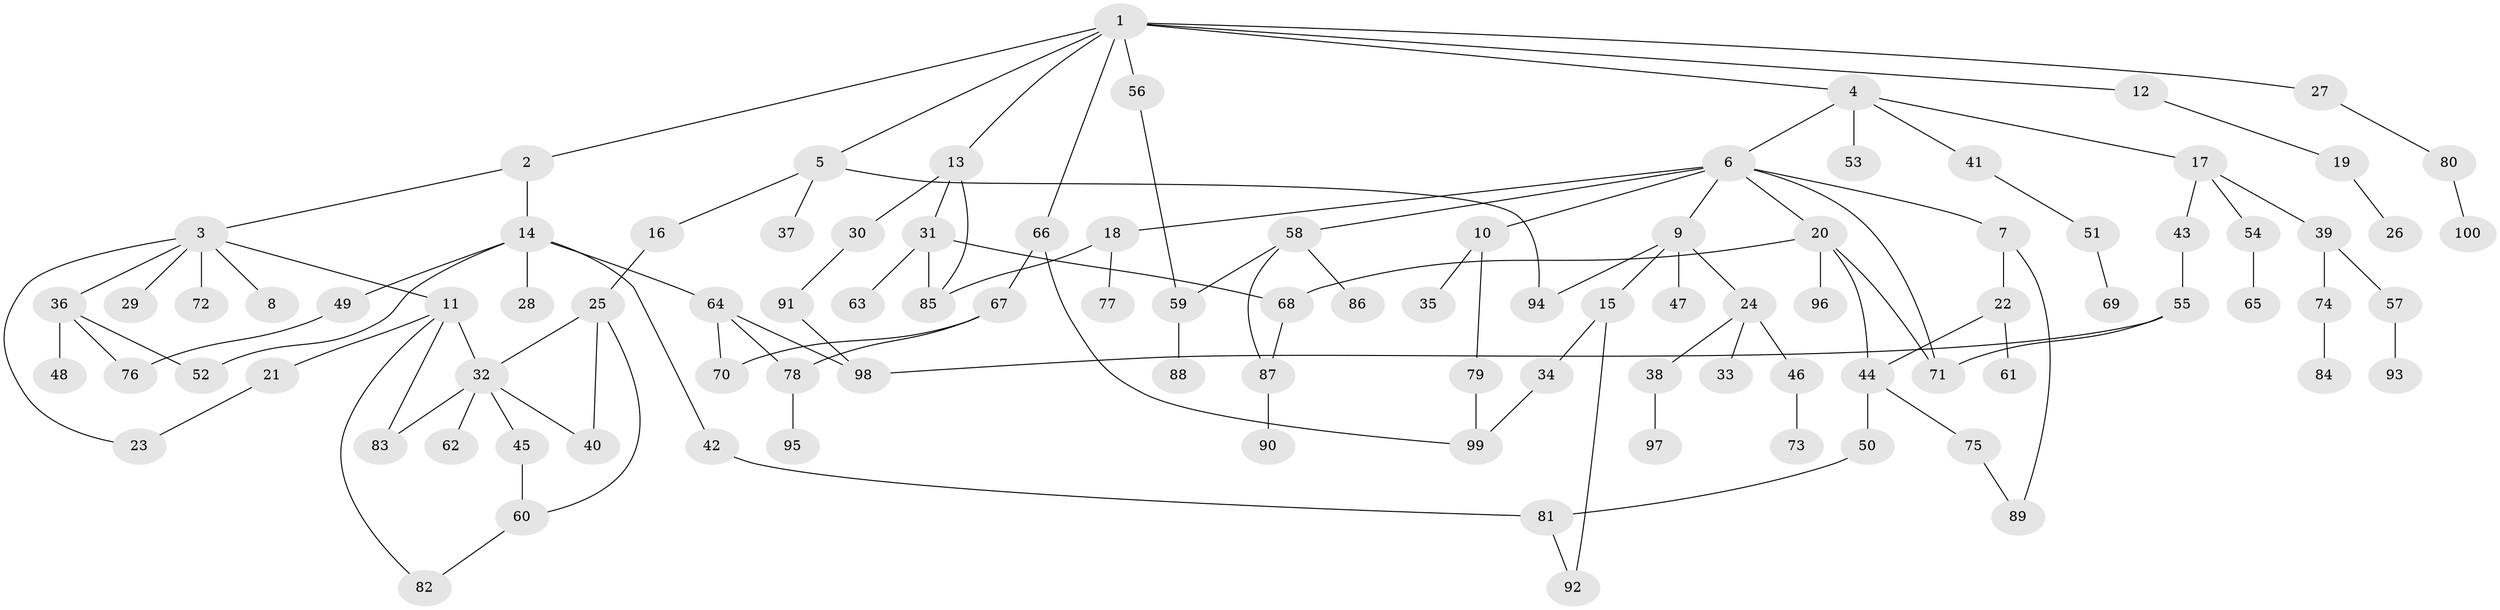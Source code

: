 // Generated by graph-tools (version 1.1) at 2025/54/02/21/25 11:54:43]
// undirected, 100 vertices, 125 edges
graph export_dot {
graph [start="1"]
  node [color=gray90,style=filled];
  1;
  2;
  3;
  4;
  5;
  6;
  7;
  8;
  9;
  10;
  11;
  12;
  13;
  14;
  15;
  16;
  17;
  18;
  19;
  20;
  21;
  22;
  23;
  24;
  25;
  26;
  27;
  28;
  29;
  30;
  31;
  32;
  33;
  34;
  35;
  36;
  37;
  38;
  39;
  40;
  41;
  42;
  43;
  44;
  45;
  46;
  47;
  48;
  49;
  50;
  51;
  52;
  53;
  54;
  55;
  56;
  57;
  58;
  59;
  60;
  61;
  62;
  63;
  64;
  65;
  66;
  67;
  68;
  69;
  70;
  71;
  72;
  73;
  74;
  75;
  76;
  77;
  78;
  79;
  80;
  81;
  82;
  83;
  84;
  85;
  86;
  87;
  88;
  89;
  90;
  91;
  92;
  93;
  94;
  95;
  96;
  97;
  98;
  99;
  100;
  1 -- 2;
  1 -- 4;
  1 -- 5;
  1 -- 12;
  1 -- 13;
  1 -- 27;
  1 -- 56;
  1 -- 66;
  2 -- 3;
  2 -- 14;
  3 -- 8;
  3 -- 11;
  3 -- 29;
  3 -- 36;
  3 -- 72;
  3 -- 23;
  4 -- 6;
  4 -- 17;
  4 -- 41;
  4 -- 53;
  5 -- 16;
  5 -- 37;
  5 -- 94;
  6 -- 7;
  6 -- 9;
  6 -- 10;
  6 -- 18;
  6 -- 20;
  6 -- 58;
  6 -- 71;
  7 -- 22;
  7 -- 89;
  9 -- 15;
  9 -- 24;
  9 -- 47;
  9 -- 94;
  10 -- 35;
  10 -- 79;
  11 -- 21;
  11 -- 32;
  11 -- 83;
  11 -- 82;
  12 -- 19;
  13 -- 30;
  13 -- 31;
  13 -- 85;
  14 -- 28;
  14 -- 42;
  14 -- 49;
  14 -- 52;
  14 -- 64;
  15 -- 34;
  15 -- 92;
  16 -- 25;
  17 -- 39;
  17 -- 43;
  17 -- 54;
  18 -- 77;
  18 -- 85;
  19 -- 26;
  20 -- 44;
  20 -- 71;
  20 -- 96;
  20 -- 68;
  21 -- 23;
  22 -- 61;
  22 -- 44;
  24 -- 33;
  24 -- 38;
  24 -- 46;
  25 -- 60;
  25 -- 40;
  25 -- 32;
  27 -- 80;
  30 -- 91;
  31 -- 63;
  31 -- 68;
  31 -- 85;
  32 -- 40;
  32 -- 45;
  32 -- 62;
  32 -- 83;
  34 -- 99;
  36 -- 48;
  36 -- 76;
  36 -- 52;
  38 -- 97;
  39 -- 57;
  39 -- 74;
  41 -- 51;
  42 -- 81;
  43 -- 55;
  44 -- 50;
  44 -- 75;
  45 -- 60;
  46 -- 73;
  49 -- 76;
  50 -- 81;
  51 -- 69;
  54 -- 65;
  55 -- 98;
  55 -- 71;
  56 -- 59;
  57 -- 93;
  58 -- 86;
  58 -- 59;
  58 -- 87;
  59 -- 88;
  60 -- 82;
  64 -- 70;
  64 -- 98;
  64 -- 78;
  66 -- 67;
  66 -- 99;
  67 -- 78;
  67 -- 70;
  68 -- 87;
  74 -- 84;
  75 -- 89;
  78 -- 95;
  79 -- 99;
  80 -- 100;
  81 -- 92;
  87 -- 90;
  91 -- 98;
}
